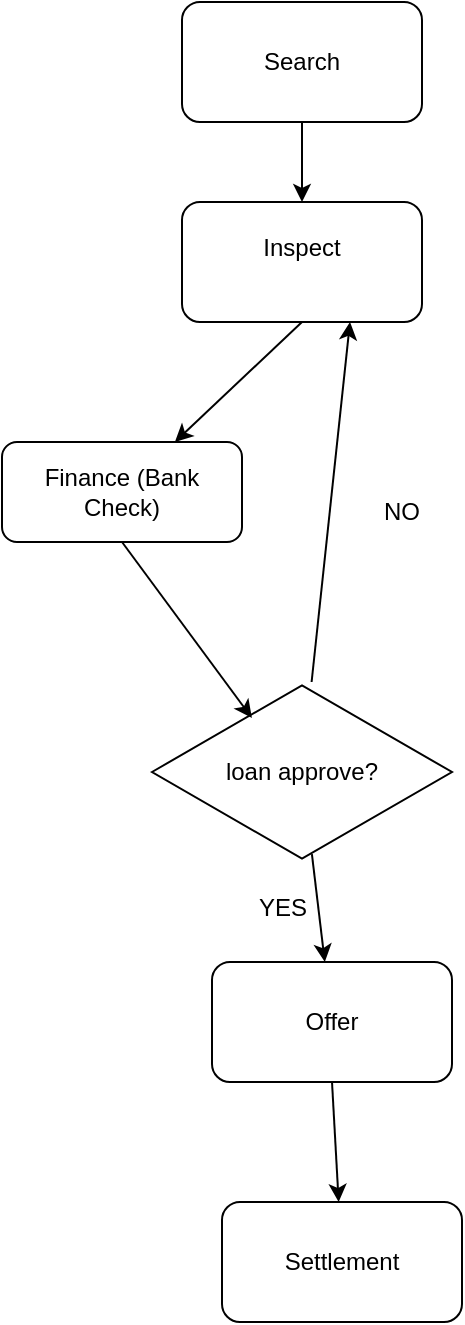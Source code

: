 <mxfile version="28.1.2">
  <diagram name="Page-1" id="FB6cUO6liglZZTihmRzx">
    <mxGraphModel dx="1042" dy="793" grid="1" gridSize="10" guides="1" tooltips="1" connect="1" arrows="1" fold="1" page="1" pageScale="1" pageWidth="850" pageHeight="1100" math="0" shadow="0">
      <root>
        <mxCell id="0" />
        <mxCell id="1" parent="0" />
        <mxCell id="VJA4dVFSNAsncnEpp0K1-1" value="Search" style="rounded=1;whiteSpace=wrap;html=1;" parent="1" vertex="1">
          <mxGeometry x="250" y="10" width="120" height="60" as="geometry" />
        </mxCell>
        <mxCell id="VJA4dVFSNAsncnEpp0K1-2" value="&#xa;Inspect&#xa;&#xa;" style="rounded=1;whiteSpace=wrap;html=1;" parent="1" vertex="1">
          <mxGeometry x="250" y="110" width="120" height="60" as="geometry" />
        </mxCell>
        <mxCell id="VJA4dVFSNAsncnEpp0K1-3" value="Offer" style="rounded=1;whiteSpace=wrap;html=1;" parent="1" vertex="1">
          <mxGeometry x="265" y="490" width="120" height="60" as="geometry" />
        </mxCell>
        <mxCell id="VJA4dVFSNAsncnEpp0K1-4" value="Finance (Bank Check)" style="rounded=1;whiteSpace=wrap;html=1;" parent="1" vertex="1">
          <mxGeometry x="160" y="230" width="120" height="50" as="geometry" />
        </mxCell>
        <mxCell id="VJA4dVFSNAsncnEpp0K1-5" value="Settlement" style="rounded=1;whiteSpace=wrap;html=1;" parent="1" vertex="1">
          <mxGeometry x="270" y="610" width="120" height="60" as="geometry" />
        </mxCell>
        <mxCell id="VJA4dVFSNAsncnEpp0K1-6" value="loan approve?" style="html=1;whiteSpace=wrap;aspect=fixed;shape=isoRectangle;" parent="1" vertex="1">
          <mxGeometry x="235" y="350" width="150" height="90" as="geometry" />
        </mxCell>
        <mxCell id="3rLwkyv6NoSjgrBWxAhf-1" value="" style="endArrow=classic;html=1;rounded=0;" edge="1" parent="1" source="VJA4dVFSNAsncnEpp0K1-1" target="VJA4dVFSNAsncnEpp0K1-2">
          <mxGeometry width="50" height="50" relative="1" as="geometry">
            <mxPoint x="510" y="430" as="sourcePoint" />
            <mxPoint x="560" y="380" as="targetPoint" />
          </mxGeometry>
        </mxCell>
        <mxCell id="3rLwkyv6NoSjgrBWxAhf-2" value="" style="endArrow=classic;html=1;rounded=0;exitX=0.5;exitY=1;exitDx=0;exitDy=0;" edge="1" parent="1" source="VJA4dVFSNAsncnEpp0K1-2" target="VJA4dVFSNAsncnEpp0K1-4">
          <mxGeometry width="50" height="50" relative="1" as="geometry">
            <mxPoint x="510" y="130" as="sourcePoint" />
            <mxPoint x="560" y="80" as="targetPoint" />
          </mxGeometry>
        </mxCell>
        <mxCell id="3rLwkyv6NoSjgrBWxAhf-3" value="" style="endArrow=classic;html=1;rounded=0;exitX=0.5;exitY=1;exitDx=0;exitDy=0;entryX=0.333;entryY=0.2;entryDx=0;entryDy=0;entryPerimeter=0;" edge="1" parent="1" source="VJA4dVFSNAsncnEpp0K1-4" target="VJA4dVFSNAsncnEpp0K1-6">
          <mxGeometry width="50" height="50" relative="1" as="geometry">
            <mxPoint x="510" y="130" as="sourcePoint" />
            <mxPoint x="560" y="80" as="targetPoint" />
          </mxGeometry>
        </mxCell>
        <mxCell id="3rLwkyv6NoSjgrBWxAhf-4" value="" style="endArrow=classic;html=1;rounded=0;entryX=0.7;entryY=1;entryDx=0;entryDy=0;entryPerimeter=0;" edge="1" parent="1" source="VJA4dVFSNAsncnEpp0K1-6" target="VJA4dVFSNAsncnEpp0K1-2">
          <mxGeometry width="50" height="50" relative="1" as="geometry">
            <mxPoint x="384" y="390" as="sourcePoint" />
            <mxPoint x="360" y="320" as="targetPoint" />
          </mxGeometry>
        </mxCell>
        <mxCell id="3rLwkyv6NoSjgrBWxAhf-7" value="" style="endArrow=classic;html=1;rounded=0;exitX=0.533;exitY=0.956;exitDx=0;exitDy=0;exitPerimeter=0;" edge="1" parent="1" source="VJA4dVFSNAsncnEpp0K1-6" target="VJA4dVFSNAsncnEpp0K1-3">
          <mxGeometry width="50" height="50" relative="1" as="geometry">
            <mxPoint x="400" y="370" as="sourcePoint" />
            <mxPoint x="450" y="320" as="targetPoint" />
          </mxGeometry>
        </mxCell>
        <mxCell id="3rLwkyv6NoSjgrBWxAhf-8" value="" style="endArrow=classic;html=1;rounded=0;exitX=0.5;exitY=1;exitDx=0;exitDy=0;" edge="1" parent="1" source="VJA4dVFSNAsncnEpp0K1-3" target="VJA4dVFSNAsncnEpp0K1-5">
          <mxGeometry width="50" height="50" relative="1" as="geometry">
            <mxPoint x="400" y="370" as="sourcePoint" />
            <mxPoint x="450" y="320" as="targetPoint" />
          </mxGeometry>
        </mxCell>
        <mxCell id="3rLwkyv6NoSjgrBWxAhf-9" value="NO" style="text;html=1;align=center;verticalAlign=middle;whiteSpace=wrap;rounded=0;" vertex="1" parent="1">
          <mxGeometry x="330" y="250" width="60" height="30" as="geometry" />
        </mxCell>
        <mxCell id="3rLwkyv6NoSjgrBWxAhf-10" value="YES" style="text;html=1;align=center;verticalAlign=middle;resizable=0;points=[];autosize=1;strokeColor=none;fillColor=none;" vertex="1" parent="1">
          <mxGeometry x="275" y="448" width="50" height="30" as="geometry" />
        </mxCell>
      </root>
    </mxGraphModel>
  </diagram>
</mxfile>
